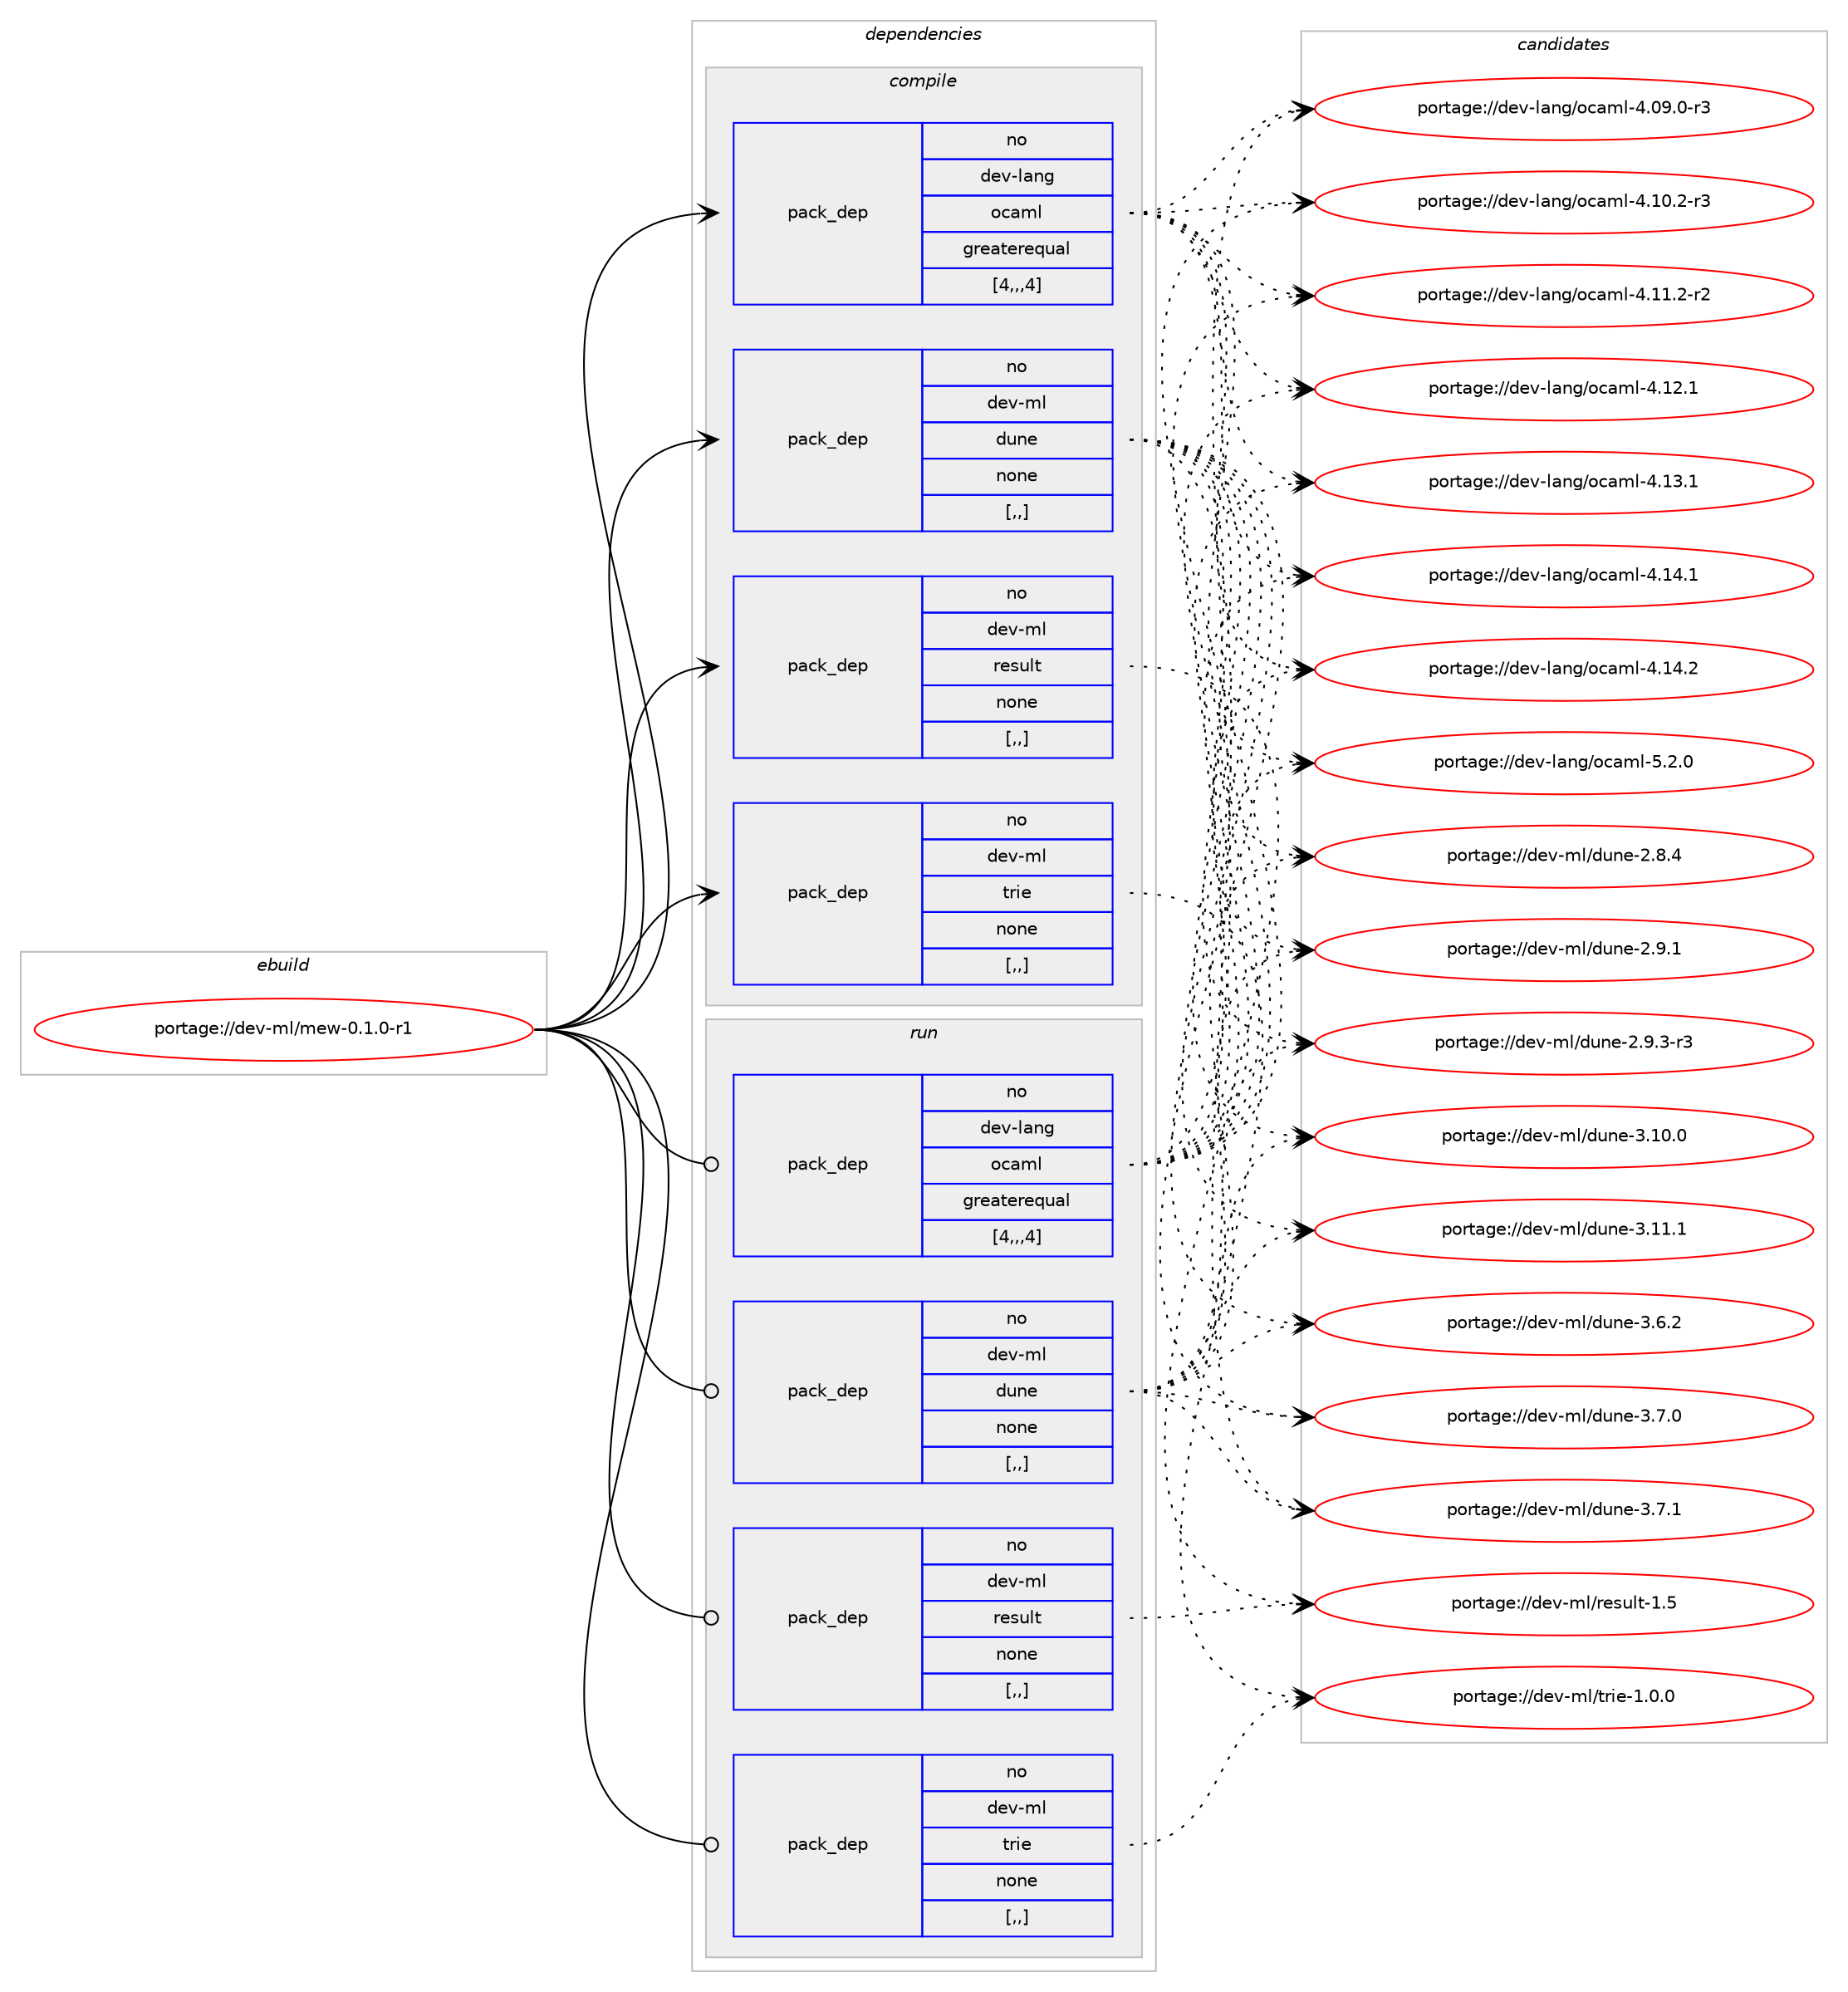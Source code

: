 digraph prolog {

# *************
# Graph options
# *************

newrank=true;
concentrate=true;
compound=true;
graph [rankdir=LR,fontname=Helvetica,fontsize=10,ranksep=1.5];#, ranksep=2.5, nodesep=0.2];
edge  [arrowhead=vee];
node  [fontname=Helvetica,fontsize=10];

# **********
# The ebuild
# **********

subgraph cluster_leftcol {
color=gray;
rank=same;
label=<<i>ebuild</i>>;
id [label="portage://dev-ml/mew-0.1.0-r1", color=red, width=4, href="../dev-ml/mew-0.1.0-r1.svg"];
}

# ****************
# The dependencies
# ****************

subgraph cluster_midcol {
color=gray;
label=<<i>dependencies</i>>;
subgraph cluster_compile {
fillcolor="#eeeeee";
style=filled;
label=<<i>compile</i>>;
subgraph pack87727 {
dependency117720 [label=<<TABLE BORDER="0" CELLBORDER="1" CELLSPACING="0" CELLPADDING="4" WIDTH="220"><TR><TD ROWSPAN="6" CELLPADDING="30">pack_dep</TD></TR><TR><TD WIDTH="110">no</TD></TR><TR><TD>dev-lang</TD></TR><TR><TD>ocaml</TD></TR><TR><TD>greaterequal</TD></TR><TR><TD>[4,,,4]</TD></TR></TABLE>>, shape=none, color=blue];
}
id:e -> dependency117720:w [weight=20,style="solid",arrowhead="vee"];
subgraph pack87728 {
dependency117721 [label=<<TABLE BORDER="0" CELLBORDER="1" CELLSPACING="0" CELLPADDING="4" WIDTH="220"><TR><TD ROWSPAN="6" CELLPADDING="30">pack_dep</TD></TR><TR><TD WIDTH="110">no</TD></TR><TR><TD>dev-ml</TD></TR><TR><TD>dune</TD></TR><TR><TD>none</TD></TR><TR><TD>[,,]</TD></TR></TABLE>>, shape=none, color=blue];
}
id:e -> dependency117721:w [weight=20,style="solid",arrowhead="vee"];
subgraph pack87729 {
dependency117722 [label=<<TABLE BORDER="0" CELLBORDER="1" CELLSPACING="0" CELLPADDING="4" WIDTH="220"><TR><TD ROWSPAN="6" CELLPADDING="30">pack_dep</TD></TR><TR><TD WIDTH="110">no</TD></TR><TR><TD>dev-ml</TD></TR><TR><TD>result</TD></TR><TR><TD>none</TD></TR><TR><TD>[,,]</TD></TR></TABLE>>, shape=none, color=blue];
}
id:e -> dependency117722:w [weight=20,style="solid",arrowhead="vee"];
subgraph pack87730 {
dependency117723 [label=<<TABLE BORDER="0" CELLBORDER="1" CELLSPACING="0" CELLPADDING="4" WIDTH="220"><TR><TD ROWSPAN="6" CELLPADDING="30">pack_dep</TD></TR><TR><TD WIDTH="110">no</TD></TR><TR><TD>dev-ml</TD></TR><TR><TD>trie</TD></TR><TR><TD>none</TD></TR><TR><TD>[,,]</TD></TR></TABLE>>, shape=none, color=blue];
}
id:e -> dependency117723:w [weight=20,style="solid",arrowhead="vee"];
}
subgraph cluster_compileandrun {
fillcolor="#eeeeee";
style=filled;
label=<<i>compile and run</i>>;
}
subgraph cluster_run {
fillcolor="#eeeeee";
style=filled;
label=<<i>run</i>>;
subgraph pack87731 {
dependency117724 [label=<<TABLE BORDER="0" CELLBORDER="1" CELLSPACING="0" CELLPADDING="4" WIDTH="220"><TR><TD ROWSPAN="6" CELLPADDING="30">pack_dep</TD></TR><TR><TD WIDTH="110">no</TD></TR><TR><TD>dev-lang</TD></TR><TR><TD>ocaml</TD></TR><TR><TD>greaterequal</TD></TR><TR><TD>[4,,,4]</TD></TR></TABLE>>, shape=none, color=blue];
}
id:e -> dependency117724:w [weight=20,style="solid",arrowhead="odot"];
subgraph pack87732 {
dependency117725 [label=<<TABLE BORDER="0" CELLBORDER="1" CELLSPACING="0" CELLPADDING="4" WIDTH="220"><TR><TD ROWSPAN="6" CELLPADDING="30">pack_dep</TD></TR><TR><TD WIDTH="110">no</TD></TR><TR><TD>dev-ml</TD></TR><TR><TD>dune</TD></TR><TR><TD>none</TD></TR><TR><TD>[,,]</TD></TR></TABLE>>, shape=none, color=blue];
}
id:e -> dependency117725:w [weight=20,style="solid",arrowhead="odot"];
subgraph pack87733 {
dependency117726 [label=<<TABLE BORDER="0" CELLBORDER="1" CELLSPACING="0" CELLPADDING="4" WIDTH="220"><TR><TD ROWSPAN="6" CELLPADDING="30">pack_dep</TD></TR><TR><TD WIDTH="110">no</TD></TR><TR><TD>dev-ml</TD></TR><TR><TD>result</TD></TR><TR><TD>none</TD></TR><TR><TD>[,,]</TD></TR></TABLE>>, shape=none, color=blue];
}
id:e -> dependency117726:w [weight=20,style="solid",arrowhead="odot"];
subgraph pack87734 {
dependency117727 [label=<<TABLE BORDER="0" CELLBORDER="1" CELLSPACING="0" CELLPADDING="4" WIDTH="220"><TR><TD ROWSPAN="6" CELLPADDING="30">pack_dep</TD></TR><TR><TD WIDTH="110">no</TD></TR><TR><TD>dev-ml</TD></TR><TR><TD>trie</TD></TR><TR><TD>none</TD></TR><TR><TD>[,,]</TD></TR></TABLE>>, shape=none, color=blue];
}
id:e -> dependency117727:w [weight=20,style="solid",arrowhead="odot"];
}
}

# **************
# The candidates
# **************

subgraph cluster_choices {
rank=same;
color=gray;
label=<<i>candidates</i>>;

subgraph choice87727 {
color=black;
nodesep=1;
choice1001011184510897110103471119997109108455246485746484511451 [label="portage://dev-lang/ocaml-4.09.0-r3", color=red, width=4,href="../dev-lang/ocaml-4.09.0-r3.svg"];
choice1001011184510897110103471119997109108455246494846504511451 [label="portage://dev-lang/ocaml-4.10.2-r3", color=red, width=4,href="../dev-lang/ocaml-4.10.2-r3.svg"];
choice1001011184510897110103471119997109108455246494946504511450 [label="portage://dev-lang/ocaml-4.11.2-r2", color=red, width=4,href="../dev-lang/ocaml-4.11.2-r2.svg"];
choice100101118451089711010347111999710910845524649504649 [label="portage://dev-lang/ocaml-4.12.1", color=red, width=4,href="../dev-lang/ocaml-4.12.1.svg"];
choice100101118451089711010347111999710910845524649514649 [label="portage://dev-lang/ocaml-4.13.1", color=red, width=4,href="../dev-lang/ocaml-4.13.1.svg"];
choice100101118451089711010347111999710910845524649524649 [label="portage://dev-lang/ocaml-4.14.1", color=red, width=4,href="../dev-lang/ocaml-4.14.1.svg"];
choice100101118451089711010347111999710910845524649524650 [label="portage://dev-lang/ocaml-4.14.2", color=red, width=4,href="../dev-lang/ocaml-4.14.2.svg"];
choice1001011184510897110103471119997109108455346504648 [label="portage://dev-lang/ocaml-5.2.0", color=red, width=4,href="../dev-lang/ocaml-5.2.0.svg"];
dependency117720:e -> choice1001011184510897110103471119997109108455246485746484511451:w [style=dotted,weight="100"];
dependency117720:e -> choice1001011184510897110103471119997109108455246494846504511451:w [style=dotted,weight="100"];
dependency117720:e -> choice1001011184510897110103471119997109108455246494946504511450:w [style=dotted,weight="100"];
dependency117720:e -> choice100101118451089711010347111999710910845524649504649:w [style=dotted,weight="100"];
dependency117720:e -> choice100101118451089711010347111999710910845524649514649:w [style=dotted,weight="100"];
dependency117720:e -> choice100101118451089711010347111999710910845524649524649:w [style=dotted,weight="100"];
dependency117720:e -> choice100101118451089711010347111999710910845524649524650:w [style=dotted,weight="100"];
dependency117720:e -> choice1001011184510897110103471119997109108455346504648:w [style=dotted,weight="100"];
}
subgraph choice87728 {
color=black;
nodesep=1;
choice1001011184510910847100117110101455046564652 [label="portage://dev-ml/dune-2.8.4", color=red, width=4,href="../dev-ml/dune-2.8.4.svg"];
choice1001011184510910847100117110101455046574649 [label="portage://dev-ml/dune-2.9.1", color=red, width=4,href="../dev-ml/dune-2.9.1.svg"];
choice10010111845109108471001171101014550465746514511451 [label="portage://dev-ml/dune-2.9.3-r3", color=red, width=4,href="../dev-ml/dune-2.9.3-r3.svg"];
choice100101118451091084710011711010145514649484648 [label="portage://dev-ml/dune-3.10.0", color=red, width=4,href="../dev-ml/dune-3.10.0.svg"];
choice100101118451091084710011711010145514649494649 [label="portage://dev-ml/dune-3.11.1", color=red, width=4,href="../dev-ml/dune-3.11.1.svg"];
choice1001011184510910847100117110101455146544650 [label="portage://dev-ml/dune-3.6.2", color=red, width=4,href="../dev-ml/dune-3.6.2.svg"];
choice1001011184510910847100117110101455146554648 [label="portage://dev-ml/dune-3.7.0", color=red, width=4,href="../dev-ml/dune-3.7.0.svg"];
choice1001011184510910847100117110101455146554649 [label="portage://dev-ml/dune-3.7.1", color=red, width=4,href="../dev-ml/dune-3.7.1.svg"];
dependency117721:e -> choice1001011184510910847100117110101455046564652:w [style=dotted,weight="100"];
dependency117721:e -> choice1001011184510910847100117110101455046574649:w [style=dotted,weight="100"];
dependency117721:e -> choice10010111845109108471001171101014550465746514511451:w [style=dotted,weight="100"];
dependency117721:e -> choice100101118451091084710011711010145514649484648:w [style=dotted,weight="100"];
dependency117721:e -> choice100101118451091084710011711010145514649494649:w [style=dotted,weight="100"];
dependency117721:e -> choice1001011184510910847100117110101455146544650:w [style=dotted,weight="100"];
dependency117721:e -> choice1001011184510910847100117110101455146554648:w [style=dotted,weight="100"];
dependency117721:e -> choice1001011184510910847100117110101455146554649:w [style=dotted,weight="100"];
}
subgraph choice87729 {
color=black;
nodesep=1;
choice100101118451091084711410111511710811645494653 [label="portage://dev-ml/result-1.5", color=red, width=4,href="../dev-ml/result-1.5.svg"];
dependency117722:e -> choice100101118451091084711410111511710811645494653:w [style=dotted,weight="100"];
}
subgraph choice87730 {
color=black;
nodesep=1;
choice1001011184510910847116114105101454946484648 [label="portage://dev-ml/trie-1.0.0", color=red, width=4,href="../dev-ml/trie-1.0.0.svg"];
dependency117723:e -> choice1001011184510910847116114105101454946484648:w [style=dotted,weight="100"];
}
subgraph choice87731 {
color=black;
nodesep=1;
choice1001011184510897110103471119997109108455246485746484511451 [label="portage://dev-lang/ocaml-4.09.0-r3", color=red, width=4,href="../dev-lang/ocaml-4.09.0-r3.svg"];
choice1001011184510897110103471119997109108455246494846504511451 [label="portage://dev-lang/ocaml-4.10.2-r3", color=red, width=4,href="../dev-lang/ocaml-4.10.2-r3.svg"];
choice1001011184510897110103471119997109108455246494946504511450 [label="portage://dev-lang/ocaml-4.11.2-r2", color=red, width=4,href="../dev-lang/ocaml-4.11.2-r2.svg"];
choice100101118451089711010347111999710910845524649504649 [label="portage://dev-lang/ocaml-4.12.1", color=red, width=4,href="../dev-lang/ocaml-4.12.1.svg"];
choice100101118451089711010347111999710910845524649514649 [label="portage://dev-lang/ocaml-4.13.1", color=red, width=4,href="../dev-lang/ocaml-4.13.1.svg"];
choice100101118451089711010347111999710910845524649524649 [label="portage://dev-lang/ocaml-4.14.1", color=red, width=4,href="../dev-lang/ocaml-4.14.1.svg"];
choice100101118451089711010347111999710910845524649524650 [label="portage://dev-lang/ocaml-4.14.2", color=red, width=4,href="../dev-lang/ocaml-4.14.2.svg"];
choice1001011184510897110103471119997109108455346504648 [label="portage://dev-lang/ocaml-5.2.0", color=red, width=4,href="../dev-lang/ocaml-5.2.0.svg"];
dependency117724:e -> choice1001011184510897110103471119997109108455246485746484511451:w [style=dotted,weight="100"];
dependency117724:e -> choice1001011184510897110103471119997109108455246494846504511451:w [style=dotted,weight="100"];
dependency117724:e -> choice1001011184510897110103471119997109108455246494946504511450:w [style=dotted,weight="100"];
dependency117724:e -> choice100101118451089711010347111999710910845524649504649:w [style=dotted,weight="100"];
dependency117724:e -> choice100101118451089711010347111999710910845524649514649:w [style=dotted,weight="100"];
dependency117724:e -> choice100101118451089711010347111999710910845524649524649:w [style=dotted,weight="100"];
dependency117724:e -> choice100101118451089711010347111999710910845524649524650:w [style=dotted,weight="100"];
dependency117724:e -> choice1001011184510897110103471119997109108455346504648:w [style=dotted,weight="100"];
}
subgraph choice87732 {
color=black;
nodesep=1;
choice1001011184510910847100117110101455046564652 [label="portage://dev-ml/dune-2.8.4", color=red, width=4,href="../dev-ml/dune-2.8.4.svg"];
choice1001011184510910847100117110101455046574649 [label="portage://dev-ml/dune-2.9.1", color=red, width=4,href="../dev-ml/dune-2.9.1.svg"];
choice10010111845109108471001171101014550465746514511451 [label="portage://dev-ml/dune-2.9.3-r3", color=red, width=4,href="../dev-ml/dune-2.9.3-r3.svg"];
choice100101118451091084710011711010145514649484648 [label="portage://dev-ml/dune-3.10.0", color=red, width=4,href="../dev-ml/dune-3.10.0.svg"];
choice100101118451091084710011711010145514649494649 [label="portage://dev-ml/dune-3.11.1", color=red, width=4,href="../dev-ml/dune-3.11.1.svg"];
choice1001011184510910847100117110101455146544650 [label="portage://dev-ml/dune-3.6.2", color=red, width=4,href="../dev-ml/dune-3.6.2.svg"];
choice1001011184510910847100117110101455146554648 [label="portage://dev-ml/dune-3.7.0", color=red, width=4,href="../dev-ml/dune-3.7.0.svg"];
choice1001011184510910847100117110101455146554649 [label="portage://dev-ml/dune-3.7.1", color=red, width=4,href="../dev-ml/dune-3.7.1.svg"];
dependency117725:e -> choice1001011184510910847100117110101455046564652:w [style=dotted,weight="100"];
dependency117725:e -> choice1001011184510910847100117110101455046574649:w [style=dotted,weight="100"];
dependency117725:e -> choice10010111845109108471001171101014550465746514511451:w [style=dotted,weight="100"];
dependency117725:e -> choice100101118451091084710011711010145514649484648:w [style=dotted,weight="100"];
dependency117725:e -> choice100101118451091084710011711010145514649494649:w [style=dotted,weight="100"];
dependency117725:e -> choice1001011184510910847100117110101455146544650:w [style=dotted,weight="100"];
dependency117725:e -> choice1001011184510910847100117110101455146554648:w [style=dotted,weight="100"];
dependency117725:e -> choice1001011184510910847100117110101455146554649:w [style=dotted,weight="100"];
}
subgraph choice87733 {
color=black;
nodesep=1;
choice100101118451091084711410111511710811645494653 [label="portage://dev-ml/result-1.5", color=red, width=4,href="../dev-ml/result-1.5.svg"];
dependency117726:e -> choice100101118451091084711410111511710811645494653:w [style=dotted,weight="100"];
}
subgraph choice87734 {
color=black;
nodesep=1;
choice1001011184510910847116114105101454946484648 [label="portage://dev-ml/trie-1.0.0", color=red, width=4,href="../dev-ml/trie-1.0.0.svg"];
dependency117727:e -> choice1001011184510910847116114105101454946484648:w [style=dotted,weight="100"];
}
}

}
